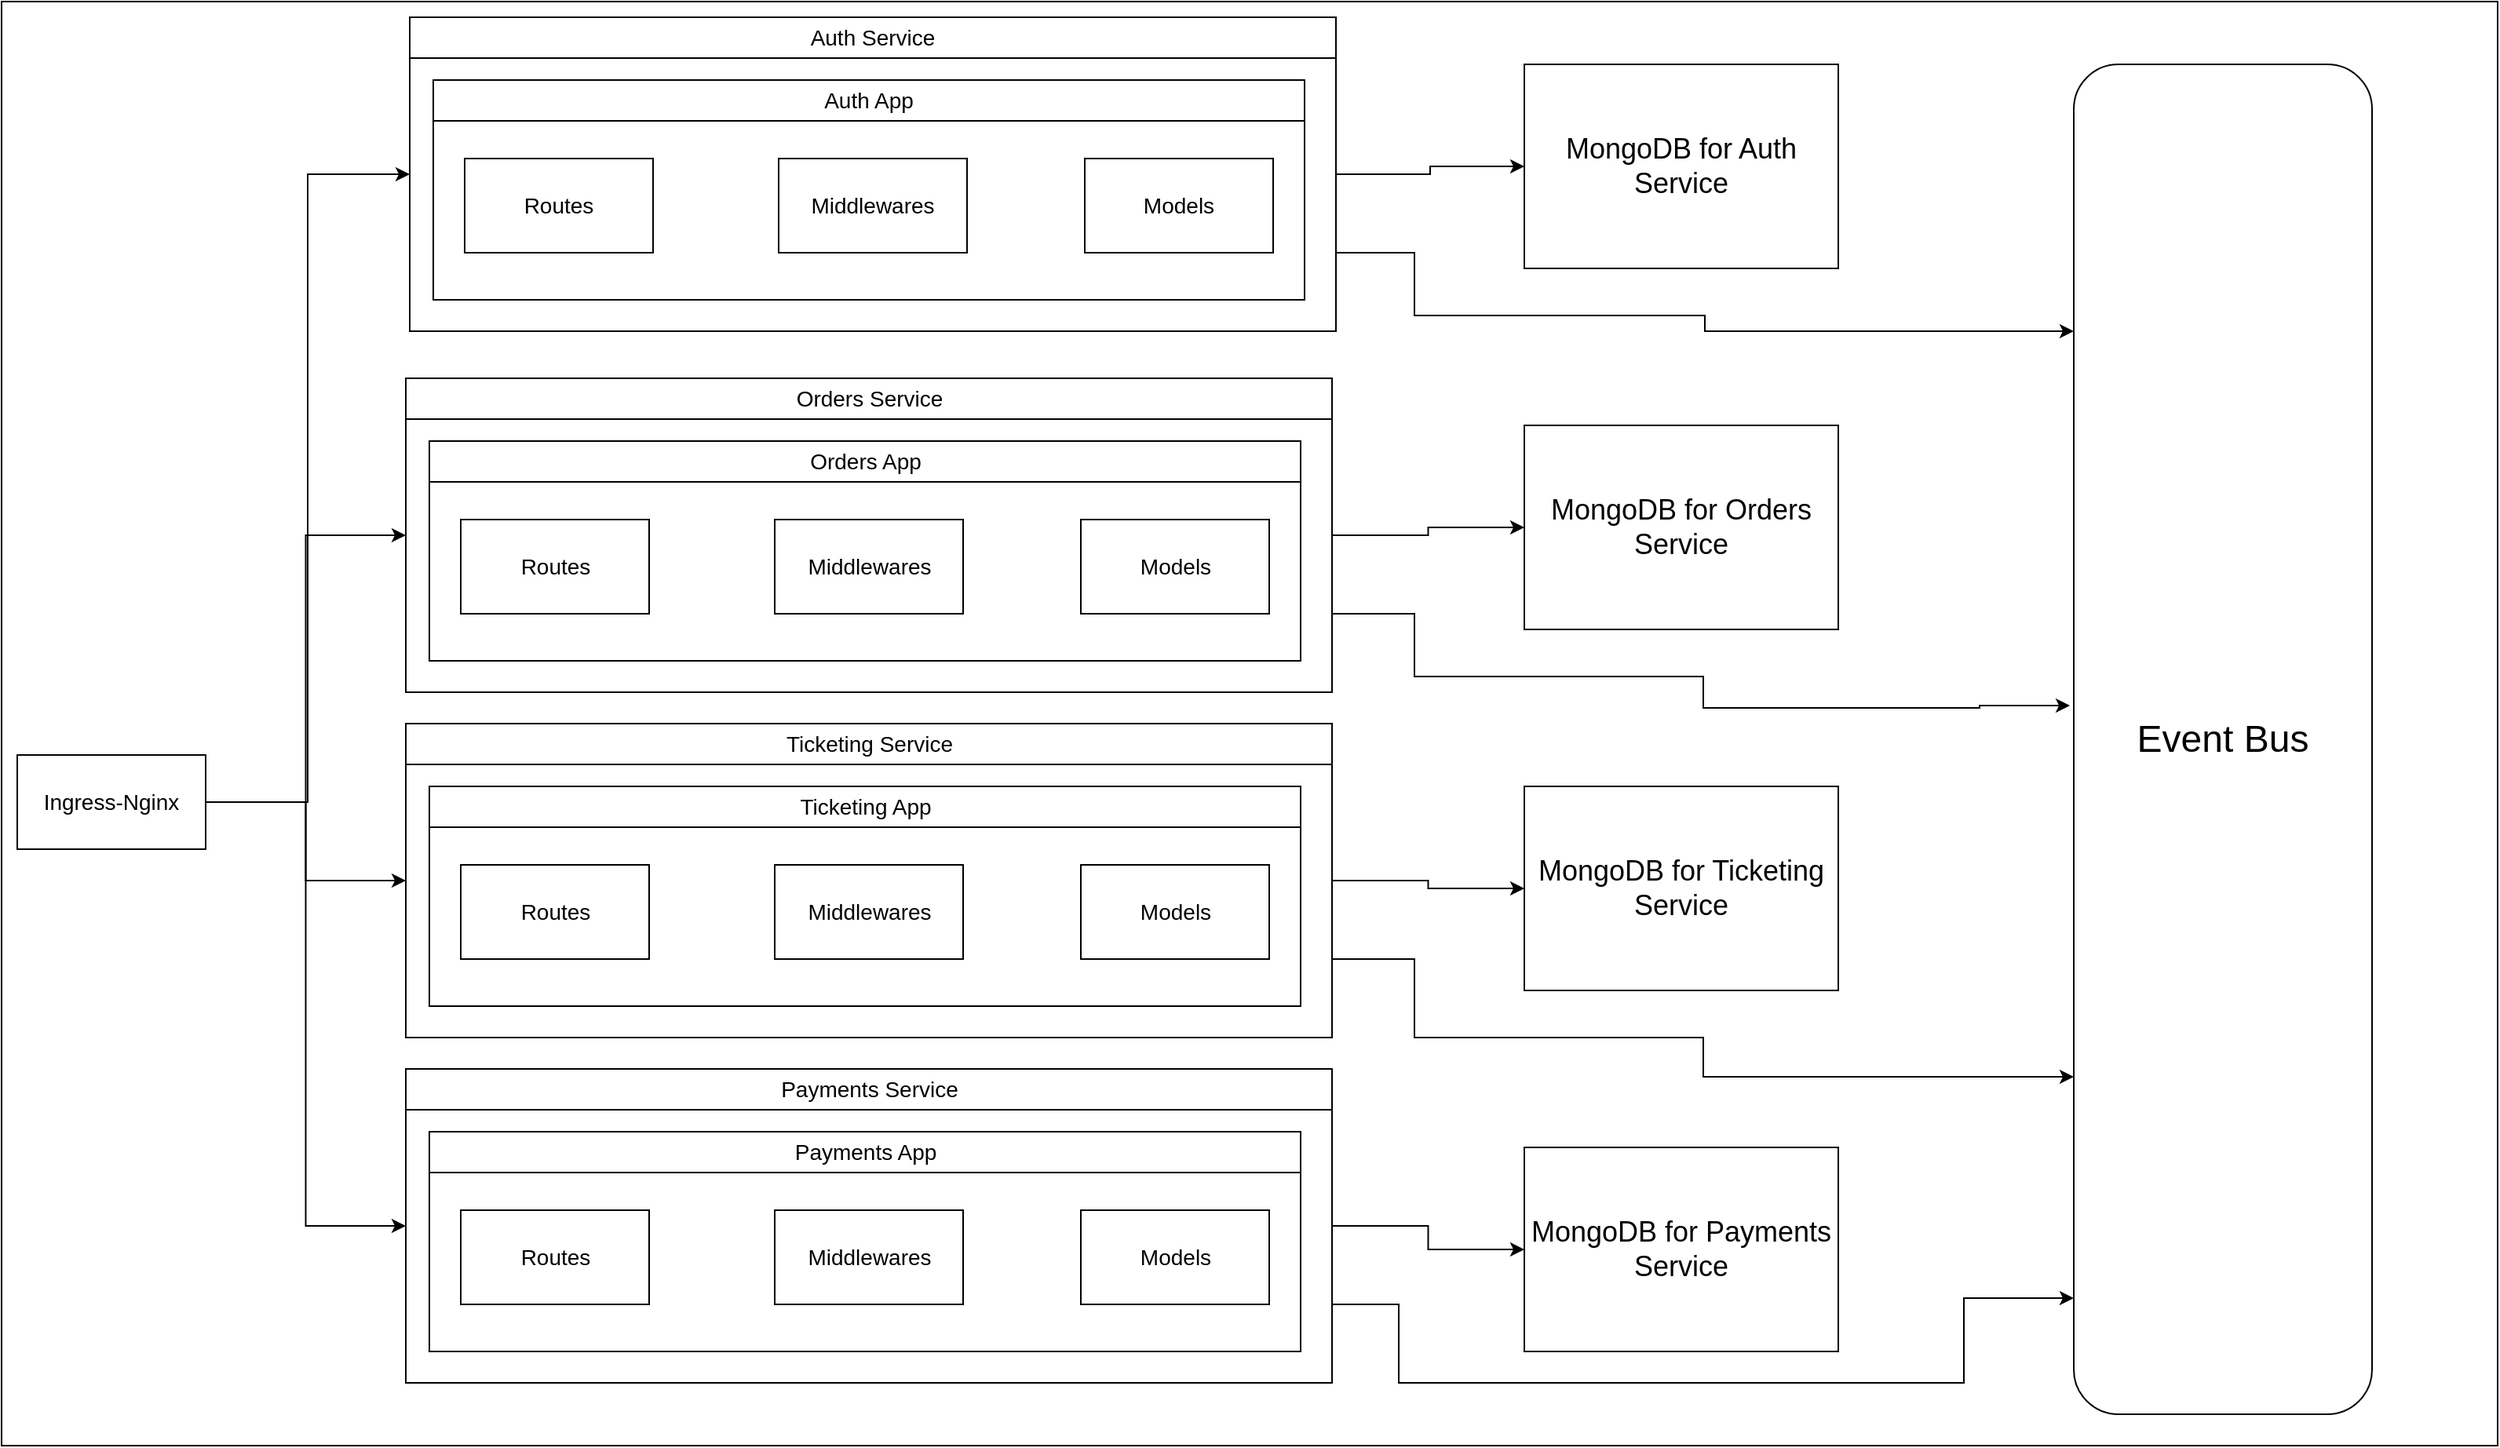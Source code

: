 <mxfile version="21.6.1" type="device">
  <diagram name="Page-1" id="UDAzfNNBHGpLWpGwu2lS">
    <mxGraphModel dx="1050" dy="629" grid="1" gridSize="10" guides="1" tooltips="1" connect="1" arrows="1" fold="1" page="1" pageScale="1" pageWidth="850" pageHeight="1100" math="0" shadow="0">
      <root>
        <mxCell id="0" />
        <mxCell id="1" parent="0" />
        <mxCell id="WcnyPe1--fSjLbBCE7rn-1" value="" style="rounded=0;whiteSpace=wrap;html=1;fillColor=none;fontSize=14;" vertex="1" parent="1">
          <mxGeometry x="10" y="80" width="1590" height="920" as="geometry" />
        </mxCell>
        <mxCell id="WcnyPe1--fSjLbBCE7rn-45" style="edgeStyle=orthogonalEdgeStyle;rounded=0;orthogonalLoop=1;jettySize=auto;html=1;exitX=1;exitY=0.5;exitDx=0;exitDy=0;entryX=0;entryY=0.5;entryDx=0;entryDy=0;fontSize=14;" edge="1" parent="1" source="WcnyPe1--fSjLbBCE7rn-2" target="WcnyPe1--fSjLbBCE7rn-3">
          <mxGeometry relative="1" as="geometry" />
        </mxCell>
        <mxCell id="WcnyPe1--fSjLbBCE7rn-46" style="edgeStyle=orthogonalEdgeStyle;rounded=0;orthogonalLoop=1;jettySize=auto;html=1;exitX=1;exitY=0.5;exitDx=0;exitDy=0;entryX=0;entryY=0.5;entryDx=0;entryDy=0;fontSize=14;" edge="1" parent="1" source="WcnyPe1--fSjLbBCE7rn-2" target="WcnyPe1--fSjLbBCE7rn-30">
          <mxGeometry relative="1" as="geometry" />
        </mxCell>
        <mxCell id="WcnyPe1--fSjLbBCE7rn-47" style="edgeStyle=orthogonalEdgeStyle;rounded=0;orthogonalLoop=1;jettySize=auto;html=1;exitX=1;exitY=0.5;exitDx=0;exitDy=0;entryX=0;entryY=0.5;entryDx=0;entryDy=0;fontSize=14;" edge="1" parent="1" source="WcnyPe1--fSjLbBCE7rn-2" target="WcnyPe1--fSjLbBCE7rn-35">
          <mxGeometry relative="1" as="geometry" />
        </mxCell>
        <mxCell id="WcnyPe1--fSjLbBCE7rn-48" style="edgeStyle=orthogonalEdgeStyle;rounded=0;orthogonalLoop=1;jettySize=auto;html=1;exitX=1;exitY=0.5;exitDx=0;exitDy=0;entryX=0;entryY=0.5;entryDx=0;entryDy=0;fontSize=14;" edge="1" parent="1" source="WcnyPe1--fSjLbBCE7rn-2" target="WcnyPe1--fSjLbBCE7rn-40">
          <mxGeometry relative="1" as="geometry" />
        </mxCell>
        <mxCell id="WcnyPe1--fSjLbBCE7rn-2" value="Ingress-Nginx" style="rounded=0;whiteSpace=wrap;html=1;fontSize=14;" vertex="1" parent="1">
          <mxGeometry x="20" y="560" width="120" height="60" as="geometry" />
        </mxCell>
        <mxCell id="WcnyPe1--fSjLbBCE7rn-53" style="edgeStyle=orthogonalEdgeStyle;rounded=0;orthogonalLoop=1;jettySize=auto;html=1;exitX=1;exitY=0.5;exitDx=0;exitDy=0;entryX=0;entryY=0.5;entryDx=0;entryDy=0;fontSize=14;" edge="1" parent="1" source="WcnyPe1--fSjLbBCE7rn-3" target="WcnyPe1--fSjLbBCE7rn-49">
          <mxGeometry relative="1" as="geometry" />
        </mxCell>
        <mxCell id="WcnyPe1--fSjLbBCE7rn-58" style="edgeStyle=orthogonalEdgeStyle;rounded=0;orthogonalLoop=1;jettySize=auto;html=1;exitX=1;exitY=0.75;exitDx=0;exitDy=0;" edge="1" parent="1" source="WcnyPe1--fSjLbBCE7rn-3" target="WcnyPe1--fSjLbBCE7rn-57">
          <mxGeometry relative="1" as="geometry">
            <Array as="points">
              <mxPoint x="910" y="240" />
              <mxPoint x="910" y="280" />
              <mxPoint x="1095" y="280" />
              <mxPoint x="1095" y="290" />
            </Array>
          </mxGeometry>
        </mxCell>
        <mxCell id="WcnyPe1--fSjLbBCE7rn-3" value="Auth Service" style="swimlane;fontStyle=0;childLayout=stackLayout;horizontal=1;startSize=26;fillColor=none;horizontalStack=0;resizeParent=1;resizeParentMax=0;resizeLast=0;collapsible=1;marginBottom=0;whiteSpace=wrap;html=1;fontSize=14;" vertex="1" parent="1">
          <mxGeometry x="270" y="90" width="590" height="200" as="geometry" />
        </mxCell>
        <mxCell id="WcnyPe1--fSjLbBCE7rn-23" value="Auth App" style="swimlane;fontStyle=0;childLayout=stackLayout;horizontal=1;startSize=26;fillColor=none;horizontalStack=0;resizeParent=1;resizeParentMax=0;resizeLast=0;collapsible=1;marginBottom=0;whiteSpace=wrap;html=1;fontSize=14;" vertex="1" parent="1">
          <mxGeometry x="285" y="130" width="555" height="140" as="geometry">
            <mxRectangle x="285" y="130" width="90" height="30" as="alternateBounds" />
          </mxGeometry>
        </mxCell>
        <mxCell id="WcnyPe1--fSjLbBCE7rn-27" value="Routes" style="rounded=0;whiteSpace=wrap;html=1;fontSize=14;" vertex="1" parent="1">
          <mxGeometry x="305" y="180" width="120" height="60" as="geometry" />
        </mxCell>
        <mxCell id="WcnyPe1--fSjLbBCE7rn-28" value="Middlewares" style="rounded=0;whiteSpace=wrap;html=1;fontSize=14;" vertex="1" parent="1">
          <mxGeometry x="505" y="180" width="120" height="60" as="geometry" />
        </mxCell>
        <mxCell id="WcnyPe1--fSjLbBCE7rn-29" value="Models" style="rounded=0;whiteSpace=wrap;html=1;fontSize=14;" vertex="1" parent="1">
          <mxGeometry x="700" y="180" width="120" height="60" as="geometry" />
        </mxCell>
        <mxCell id="WcnyPe1--fSjLbBCE7rn-54" style="edgeStyle=orthogonalEdgeStyle;rounded=0;orthogonalLoop=1;jettySize=auto;html=1;exitX=1;exitY=0.5;exitDx=0;exitDy=0;entryX=0;entryY=0.5;entryDx=0;entryDy=0;fontSize=14;" edge="1" parent="1" source="WcnyPe1--fSjLbBCE7rn-30" target="WcnyPe1--fSjLbBCE7rn-50">
          <mxGeometry relative="1" as="geometry" />
        </mxCell>
        <mxCell id="WcnyPe1--fSjLbBCE7rn-59" style="edgeStyle=orthogonalEdgeStyle;rounded=0;orthogonalLoop=1;jettySize=auto;html=1;exitX=1;exitY=0.75;exitDx=0;exitDy=0;entryX=-0.013;entryY=0.475;entryDx=0;entryDy=0;entryPerimeter=0;" edge="1" parent="1" source="WcnyPe1--fSjLbBCE7rn-30" target="WcnyPe1--fSjLbBCE7rn-57">
          <mxGeometry relative="1" as="geometry">
            <Array as="points">
              <mxPoint x="910" y="470" />
              <mxPoint x="910" y="510" />
              <mxPoint x="1094" y="510" />
              <mxPoint x="1094" y="530" />
              <mxPoint x="1270" y="530" />
              <mxPoint x="1270" y="529" />
            </Array>
          </mxGeometry>
        </mxCell>
        <mxCell id="WcnyPe1--fSjLbBCE7rn-30" value="Orders Service" style="swimlane;fontStyle=0;childLayout=stackLayout;horizontal=1;startSize=26;fillColor=none;horizontalStack=0;resizeParent=1;resizeParentMax=0;resizeLast=0;collapsible=1;marginBottom=0;whiteSpace=wrap;html=1;fontSize=14;" vertex="1" parent="1">
          <mxGeometry x="267.5" y="320" width="590" height="200" as="geometry" />
        </mxCell>
        <mxCell id="WcnyPe1--fSjLbBCE7rn-31" value="Orders App" style="swimlane;fontStyle=0;childLayout=stackLayout;horizontal=1;startSize=26;fillColor=none;horizontalStack=0;resizeParent=1;resizeParentMax=0;resizeLast=0;collapsible=1;marginBottom=0;whiteSpace=wrap;html=1;fontSize=14;" vertex="1" parent="1">
          <mxGeometry x="282.5" y="360" width="555" height="140" as="geometry">
            <mxRectangle x="285" y="130" width="90" height="30" as="alternateBounds" />
          </mxGeometry>
        </mxCell>
        <mxCell id="WcnyPe1--fSjLbBCE7rn-32" value="Routes" style="rounded=0;whiteSpace=wrap;html=1;fontSize=14;" vertex="1" parent="1">
          <mxGeometry x="302.5" y="410" width="120" height="60" as="geometry" />
        </mxCell>
        <mxCell id="WcnyPe1--fSjLbBCE7rn-33" value="Middlewares" style="rounded=0;whiteSpace=wrap;html=1;fontSize=14;" vertex="1" parent="1">
          <mxGeometry x="502.5" y="410" width="120" height="60" as="geometry" />
        </mxCell>
        <mxCell id="WcnyPe1--fSjLbBCE7rn-34" value="Models" style="rounded=0;whiteSpace=wrap;html=1;fontSize=14;" vertex="1" parent="1">
          <mxGeometry x="697.5" y="410" width="120" height="60" as="geometry" />
        </mxCell>
        <mxCell id="WcnyPe1--fSjLbBCE7rn-55" style="edgeStyle=orthogonalEdgeStyle;rounded=0;orthogonalLoop=1;jettySize=auto;html=1;exitX=1;exitY=0.5;exitDx=0;exitDy=0;entryX=0;entryY=0.5;entryDx=0;entryDy=0;fontSize=14;" edge="1" parent="1" source="WcnyPe1--fSjLbBCE7rn-35" target="WcnyPe1--fSjLbBCE7rn-51">
          <mxGeometry relative="1" as="geometry" />
        </mxCell>
        <mxCell id="WcnyPe1--fSjLbBCE7rn-62" style="edgeStyle=orthogonalEdgeStyle;rounded=0;orthogonalLoop=1;jettySize=auto;html=1;exitX=1;exitY=0.75;exitDx=0;exitDy=0;entryX=0;entryY=0.75;entryDx=0;entryDy=0;" edge="1" parent="1" source="WcnyPe1--fSjLbBCE7rn-35" target="WcnyPe1--fSjLbBCE7rn-57">
          <mxGeometry relative="1" as="geometry">
            <Array as="points">
              <mxPoint x="910" y="690" />
              <mxPoint x="910" y="740" />
              <mxPoint x="1094" y="740" />
              <mxPoint x="1094" y="765" />
            </Array>
          </mxGeometry>
        </mxCell>
        <mxCell id="WcnyPe1--fSjLbBCE7rn-35" value="Ticketing Service" style="swimlane;fontStyle=0;childLayout=stackLayout;horizontal=1;startSize=26;fillColor=none;horizontalStack=0;resizeParent=1;resizeParentMax=0;resizeLast=0;collapsible=1;marginBottom=0;whiteSpace=wrap;html=1;fontSize=14;" vertex="1" parent="1">
          <mxGeometry x="267.5" y="540" width="590" height="200" as="geometry" />
        </mxCell>
        <mxCell id="WcnyPe1--fSjLbBCE7rn-36" value="Ticketing App" style="swimlane;fontStyle=0;childLayout=stackLayout;horizontal=1;startSize=26;fillColor=none;horizontalStack=0;resizeParent=1;resizeParentMax=0;resizeLast=0;collapsible=1;marginBottom=0;whiteSpace=wrap;html=1;fontSize=14;" vertex="1" parent="1">
          <mxGeometry x="282.5" y="580" width="555" height="140" as="geometry">
            <mxRectangle x="285" y="130" width="90" height="30" as="alternateBounds" />
          </mxGeometry>
        </mxCell>
        <mxCell id="WcnyPe1--fSjLbBCE7rn-37" value="Routes" style="rounded=0;whiteSpace=wrap;html=1;fontSize=14;" vertex="1" parent="1">
          <mxGeometry x="302.5" y="630" width="120" height="60" as="geometry" />
        </mxCell>
        <mxCell id="WcnyPe1--fSjLbBCE7rn-38" value="Middlewares" style="rounded=0;whiteSpace=wrap;html=1;fontSize=14;" vertex="1" parent="1">
          <mxGeometry x="502.5" y="630" width="120" height="60" as="geometry" />
        </mxCell>
        <mxCell id="WcnyPe1--fSjLbBCE7rn-39" value="Models" style="rounded=0;whiteSpace=wrap;html=1;fontSize=14;" vertex="1" parent="1">
          <mxGeometry x="697.5" y="630" width="120" height="60" as="geometry" />
        </mxCell>
        <mxCell id="WcnyPe1--fSjLbBCE7rn-56" style="edgeStyle=orthogonalEdgeStyle;rounded=0;orthogonalLoop=1;jettySize=auto;html=1;exitX=1;exitY=0.5;exitDx=0;exitDy=0;entryX=0;entryY=0.5;entryDx=0;entryDy=0;fontSize=14;" edge="1" parent="1" source="WcnyPe1--fSjLbBCE7rn-40" target="WcnyPe1--fSjLbBCE7rn-52">
          <mxGeometry relative="1" as="geometry" />
        </mxCell>
        <mxCell id="WcnyPe1--fSjLbBCE7rn-61" style="edgeStyle=orthogonalEdgeStyle;rounded=0;orthogonalLoop=1;jettySize=auto;html=1;exitX=1;exitY=0.75;exitDx=0;exitDy=0;" edge="1" parent="1" source="WcnyPe1--fSjLbBCE7rn-40" target="WcnyPe1--fSjLbBCE7rn-57">
          <mxGeometry relative="1" as="geometry">
            <Array as="points">
              <mxPoint x="900" y="910" />
              <mxPoint x="900" y="960" />
              <mxPoint x="1260" y="960" />
              <mxPoint x="1260" y="906" />
            </Array>
          </mxGeometry>
        </mxCell>
        <mxCell id="WcnyPe1--fSjLbBCE7rn-40" value="Payments Service" style="swimlane;fontStyle=0;childLayout=stackLayout;horizontal=1;startSize=26;fillColor=none;horizontalStack=0;resizeParent=1;resizeParentMax=0;resizeLast=0;collapsible=1;marginBottom=0;whiteSpace=wrap;html=1;fontSize=14;" vertex="1" parent="1">
          <mxGeometry x="267.5" y="760" width="590" height="200" as="geometry" />
        </mxCell>
        <mxCell id="WcnyPe1--fSjLbBCE7rn-41" value="Payments App" style="swimlane;fontStyle=0;childLayout=stackLayout;horizontal=1;startSize=26;fillColor=none;horizontalStack=0;resizeParent=1;resizeParentMax=0;resizeLast=0;collapsible=1;marginBottom=0;whiteSpace=wrap;html=1;fontSize=14;" vertex="1" parent="1">
          <mxGeometry x="282.5" y="800" width="555" height="140" as="geometry">
            <mxRectangle x="285" y="130" width="90" height="30" as="alternateBounds" />
          </mxGeometry>
        </mxCell>
        <mxCell id="WcnyPe1--fSjLbBCE7rn-42" value="Routes" style="rounded=0;whiteSpace=wrap;html=1;fontSize=14;" vertex="1" parent="1">
          <mxGeometry x="302.5" y="850" width="120" height="60" as="geometry" />
        </mxCell>
        <mxCell id="WcnyPe1--fSjLbBCE7rn-43" value="Middlewares" style="rounded=0;whiteSpace=wrap;html=1;fontSize=14;" vertex="1" parent="1">
          <mxGeometry x="502.5" y="850" width="120" height="60" as="geometry" />
        </mxCell>
        <mxCell id="WcnyPe1--fSjLbBCE7rn-44" value="Models" style="rounded=0;whiteSpace=wrap;html=1;fontSize=14;" vertex="1" parent="1">
          <mxGeometry x="697.5" y="850" width="120" height="60" as="geometry" />
        </mxCell>
        <mxCell id="WcnyPe1--fSjLbBCE7rn-49" value="MongoDB for Auth Service" style="rounded=0;whiteSpace=wrap;html=1;fontSize=18;" vertex="1" parent="1">
          <mxGeometry x="980" y="120" width="200" height="130" as="geometry" />
        </mxCell>
        <mxCell id="WcnyPe1--fSjLbBCE7rn-50" value="MongoDB for Orders Service" style="rounded=0;whiteSpace=wrap;html=1;fontSize=18;" vertex="1" parent="1">
          <mxGeometry x="980" y="350" width="200" height="130" as="geometry" />
        </mxCell>
        <mxCell id="WcnyPe1--fSjLbBCE7rn-51" value="MongoDB for Ticketing Service" style="rounded=0;whiteSpace=wrap;html=1;fontSize=18;" vertex="1" parent="1">
          <mxGeometry x="980" y="580" width="200" height="130" as="geometry" />
        </mxCell>
        <mxCell id="WcnyPe1--fSjLbBCE7rn-52" value="MongoDB for Payments Service" style="rounded=0;whiteSpace=wrap;html=1;fontSize=18;" vertex="1" parent="1">
          <mxGeometry x="980" y="810" width="200" height="130" as="geometry" />
        </mxCell>
        <mxCell id="WcnyPe1--fSjLbBCE7rn-57" value="Event Bus" style="rounded=1;whiteSpace=wrap;html=1;fontSize=24;" vertex="1" parent="1">
          <mxGeometry x="1330" y="120" width="190" height="860" as="geometry" />
        </mxCell>
      </root>
    </mxGraphModel>
  </diagram>
</mxfile>
